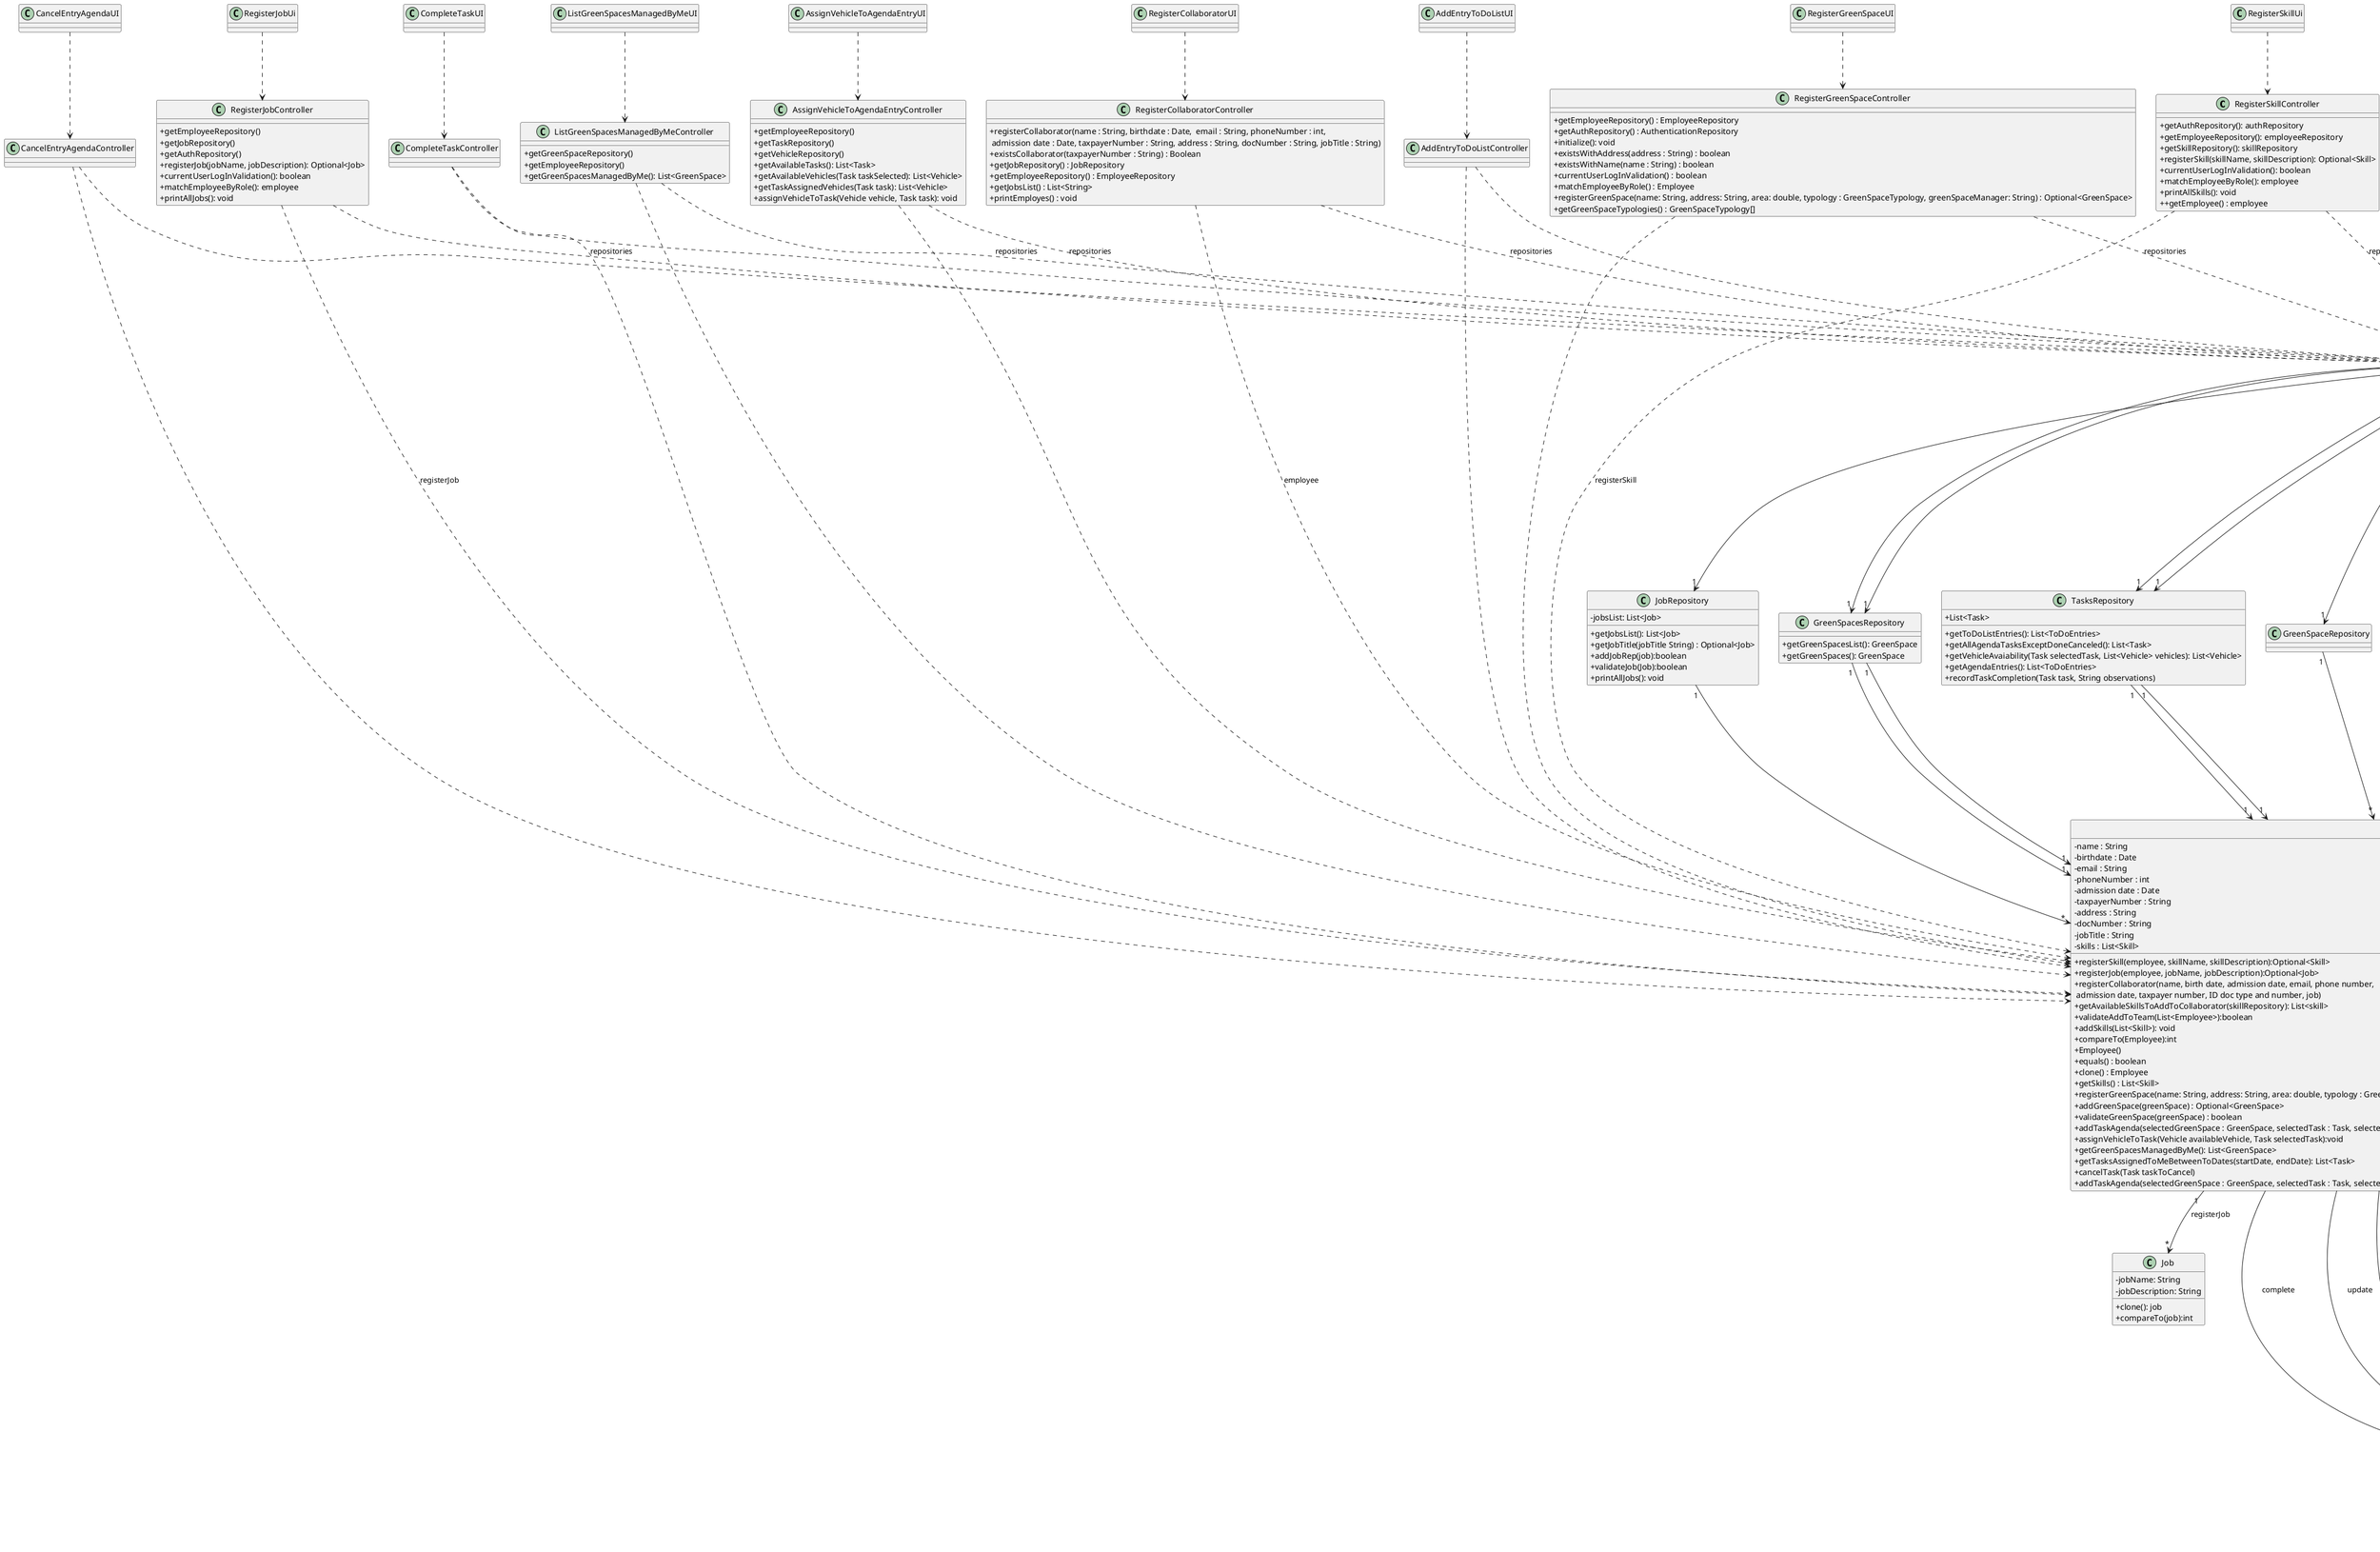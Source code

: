 @startuml
skinparam classAttributeIconSize 0

'class ApplicationSession
'{
'  +static getInstance()
'  +getCurrentSession()
'}
'
'class UserSession
'{
'  +isLoggedInWithRole(USER_ROLE)
'}
'
'class "{NameOfUC}Controller" {
'    + {NameOfUC}Controller()
'    + methodX(...)
'}






class RegisterSkillController{
    +getAuthRepository(): authRepository
    +getEmployeeRepository(): employeeRepository
    +getSkillRepository(): skillRepository
    +registerSkill(skillName, skillDescription): Optional<Skill>
    +currentUserLogInValidation(): boolean
    + matchEmployeeByRole(): employee
    + printAllSkills(): void
    + +getEmployee() : employee

}

class EmployeeRepository{

-employeeList : List<Employee>
+getEmployees() : List<Employee>
+getEmployeeSkills(employee : Employee) : List<Skill>
+addSkillsToCollaboratorProfile(collaborator : Employee, skillsToAdd : List<Skill>) : Optional<Employee>
+addEmployee(employee : Employee) : Optional<Employee>
+validateEmployee(employee : Employee) : Boolean
+printRegisteredEmployees() : void
+printAllEmployeesAndHisSkills() : void



}

class Skill{
-skillName: String
-skillDescription: String
+clone(): skill
+compareTo(Skill):int

}


class Repositories {
    - Repositories()
    + getInstance() : Repositories
    + getEmployeeRepository()
    + getSkillRepository()
    + getJobRepository()
    + getAuthenticationRepository()
    + getVehicleRepository()
    + getTeamRepository()
    + getGreenSpaceRepository()
    + getTaskRepository()

}

class Employee{
    -name : String
    -birthdate : Date
    -email : String
    -phoneNumber : int
    -admission date : Date
    -taxpayerNumber : String
    -address : String
    -docNumber : String
    -jobTitle : String
    -skills : List<Skill>

    +registerSkill(employee, skillName, skillDescription):Optional<Skill>
    +registerJob(employee, jobName, jobDescription):Optional<Job>
    +registerCollaborator(name, birth date, admission date, email, phone number,\n admission date, taxpayer number, ID doc type and number, job)
    +getAvailableSkillsToAddToCollaborator(skillRepository): List<skill>
    +validateAddToTeam(List<Employee>):boolean
    +addSkills(List<Skill>): void
    +compareTo(Employee):int
    +Employee()
    +equals() : boolean
    +clone() : Employee
    + getSkills() : List<Skill>
    +registerGreenSpace(name: String, address: String, area: double, typology : GreenSpaceTypology, greenSpaceManager: String, userValidation : boolean) : Optional<GreenSpace>
    +addGreenSpace(greenSpace) : Optional<GreenSpace>
    +validateGreenSpace(greenSpace) : boolean
    + addTaskAgenda(selectedGreenSpace : GreenSpace, selectedTask : Task, selectedDate : LocalDate, startTime : LocalTime, agenda : TaskPosition, userValidation : boolean) : Optional<Task>
    +assignVehicleToTask(Vehicle availableVehicle, Task selectedTask):void
    +getGreenSpacesManagedByMe(): List<GreenSpace>
    +getTasksAssignedToMeBetweenToDates(startDate, endDate): List<Task>
    + cancelTask(Task taskToCancel)
    + addTaskAgenda(selectedGreenSpace : GreenSpace, selectedTask : Task, selectedDate : LocalDate, startTime : int, agenda : TaskPosition, userValidation : boolean) : Optional<Task>


}

RegisterSkillUi ..> RegisterSkillController

RegisterSkillController ..> "1" Repositories : repositories


RegisterSkillController ..>Employee: registerSkill

Repositories "1" --> "1" EmployeeRepository

EmployeeRepository "1"--> "*"Employee
Employee "1"  -->  "*"Skill : registerSkill

RegisterCollaboratorController ..> Employee : employee


class CompleteTaskUI {

}

class CompleteTaskController {

}

CompleteTaskUI  ..>  CompleteTaskController

CompleteTaskController  ..> "1" Repositories

Repositories "1" --> "1" Repositories: instance
Repositories "1" --> "1" EmployeeRepository
Repositories "1" --> "1" TaskRepository

CompleteTaskController ..> Employee

EmployeeRepository "1" --> "1" Employee
TaskRepository "1" --> "1" Employee

Employee --> Task: complete

Task "1" .> "1" TaskStatus

class RegisterJobController{

    +getEmployeeRepository()
    +getJobRepository()
    +getAuthRepository()
    +registerJob(jobName, jobDescription): Optional<Job>
    +currentUserLogInValidation(): boolean
    +matchEmployeeByRole(): employee
    +printAllJobs(): void

}



class Job{
-jobName: String
-jobDescription: String
+clone(): job
+compareTo(job):int
}

RegisterJobUi ..> RegisterJobController

RegisterJobController ..> "1" Repositories : repositories

RegisterJobController ..>Employee: registerJob

Employee "1"  -->  "*"Job : registerJob

enum GreenSpaceTypology {
    GARDEN
MEDIUM
LARGE
}
GreenSpace "1" .> "1" GreenSpaceTypology









class RegisterCollaboratorUI {

}

class RegisterCollaboratorController {

    + registerCollaborator(name : String, birthdate : Date,  email : String, phoneNumber : int,\n admission date : Date, taxpayerNumber : String, address : String, docNumber : String, jobTitle : String)
    + existsCollaborator(taxpayerNumber : String) : Boolean
    + getJobRepository() : JobRepository
    + getEmployeeRepository() : EmployeeRepository
    + getJobsList() : List<String>
    + printEmployes() : void

}




class AuthenticationRepository {
    +getAuthentication()
    +getCurrentUserSession() : UserSession
}
class JobRepository {
    -jobsList: List<Job>
    +getJobsList(): List<Job>
    +getJobTitle(jobTitle String) : Optional<Job>
    +addJobRep(job):boolean
    +validateJob(Job):boolean
    +printAllJobs(): void
}



RegisterCollaboratorController ..> Repositories: repositories
JobRepository "1" --> "*" Employee


Repositories "1" --> "1" JobRepository
Repositories "1" --> "1" AuthenticationRepository
RegisterCollaboratorUI ..> RegisterCollaboratorController








class AssignSkillCollaboratorUI {

}

class AssignSkillCollaboratorController {
    +getSkillRepository() : SkillRepository
    +getEmployeeRepository() : EmployeeRepository
    +getCollaboratorListAndSkillsAdded() : List<Employee>
    +getSkillListPossibleToBeAdded(selectedCollaborator : Employee ) : List<Skill>
    +addSkillToCollaboratorProfile(collaborator : Employee , skillsToAdd: List<Skill>) : void
    +printAllEmployeesAndHisSkills():void
}

class SkillRepository {
    -listOfSkills: List<skill>
    +getSkills(): Optional<List<Skill>>
    +getSkillListPossibleToBeAdded(): List<Skill>
    +addSkillRep(skill): boolean
    +validateSkill(skill):boolean
    +printAllSkill(): void


}


AssignSkillCollaboratorController ..> Repositories: repositories


Repositories "1" --> "1" SkillRepository
SkillRepository "1"--> "*" Employee


AssignSkillCollaboratorController ..> Employee : employee



AssignSkillCollaboratorUI ..> AssignSkillCollaboratorController






'
'class VFMUI {
'    +run()
'}
'

class RegisterCheckUpUI {
}

class CheckUpController {
    +CheckUpController(getVehicleRepository)
    +getInstance()
    +registerCheckUp(licensePlate: String, checkUpDate: Date, kmAtCheckUp: double)
}






class CheckUp {
-kmAtLastCheckUp: double
-checkUpDate: Date
+CheckUp(kmAtLastCheckUp: double, checkUpDate: Date)
+getKmAtLastCheckUp() : double
- double kmAtLastCheckUp
+ getCheckUpDate()
}


RegisterCheckUpUI ..> CheckUpController: 1..1
CheckUpController ..> Repositories

VehicleRepository "1" --> "*" Vehicle
'Vehicle --> checkUp
CheckUpController ..> Vehicle
CheckUpController ..> VehicleRepository
'VFMUI --> RegisterCheckUpUI





class CreateVehicleUI {
}

class CreateVehicleController {
    + createVehicle(registrationPlate : String, brand : String, model : String\n                        , type : String, tare : double\n                        , grossWeight : double, currentKm : double\n                        , registerDate : Date, acquisitionDate : Date\n                        , checkUpKmFrequency : double, checkUpKm : double) : Optional<Vehicle>
    + getVehicleRepository() : VehicleRepository
}


class VehicleRepository {
    - vehiclesList : List<Vehicle>

    + getVehicle(registrationPlate : String) : Vehicle
    + getVehicles() : List<Vehicle>
    + updateVehicle(vehicle : Vehicle) : void
    + existsVehicle(registrationPlate : String) : Boolean
    + add(vehicle : Vehicle) : Optional<Vehicle>
}

class Vehicle {
    - registrationPlate : String
    - brand : String
    - model : String
    - type : String
    - tare : double
    - grossWeight : double
    - currentKm : double
    - registerDate : Date
    - acquisitionDate : Date
    - checkUpKmFrequency : double
    - checkUpKm : double
    - KmAtLastCheckUp : double
    - checkUps : ArrayList<CheckUp>

    -validateVehicle(String registrationPlate)
    + clone() : Vehicle
    +registerCheckUp(double kmAtLastCheckUp, Date checkUpDate)
    +getCheckUpList()
    +compareTo()
    +Vehicle()
    +setLastCheckUpDate(checkUpDate: Date)
    +getVehicleDetails() : VehicleDetails
    + isCheckUpDue() : boolean
}

CreateVehicleUI ..> CreateVehicleController

CreateVehicleController ..> Repositories : repositories
CreateVehicleController ..> VehicleRepository : vehicleRepository
CreateVehicleController ..> Vehicle : vehicle









class GenerateTeamUI {

}

class GenerateTeamController {
    - employeeRepository : EmployeeRepository
    - skillRepository : SkillRepository
    - teamRepository : TeamRepository
    + getTeamWithSkillSet(minNumberOfEmployees : int, maxNumberOfEmployees : int, skillSet : List<Skill>, teamEmployees : Team) : Result
    + createTeam(teamEmployees : Team) : Optional<Team>
    + getEmployeesNotInTeam(teamList : Team) : List<Employee>
}





class TeamRepository {
    - teamList : List<Team>
    + add(team : Team) : Optional<Team>
    + validateTeam(team : Team) : boolean
    + printRegisteredTeams() : void
}

class Team {
    - teamEmployees : List<Employee>
    + getTeamEmployees() : List<Employee>
    + setTeamEmployees(teamEmployees : List<Employee>) : void
    + clone() : Team
    + add(employee : Employee) : void
    + isEmpty() : boolean
    + size() : int
}




GenerateTeamUI ..> GenerateTeamController

GenerateTeamController ..> Repositories
GenerateTeamController ..> TeamRepository : teamRepository
GenerateTeamController ..> EmployeeRepository : employeeRepository
GenerateTeamController ..> SkillRepository : skillRepository
GenerateTeamController ..> Team : team
GenerateTeamController ..> Skill : skill
GenerateTeamController ..> Employee : employee


Repositories --> TeamRepository
TeamRepository "1" --> "*" Team






'class VFMUI {
'    +run()
'}

class RegisterCheckUpUI {
}

class CheckUpController {
    -getVehicleRepository()
    +CheckUpController(getVehicleRepository)
    +getInstance()
    +registerCheckUp(licensePlate: String, checkUpDate: Date, kmAtCheckUp: double)
}


Repositories "1" -> "1" VehicleRepository

Vehicle "1" --> "*" CheckUp : registerCheckUp


'VFMUI ..> RegisterCheckUpUI











class ListVehiclesDueToCheckUpUI {
'    -ListVehiclesDueToCheckUpController
'    +ListVehiclesDueToCheckUpUI()
'    +run()
'    +listVehiclesDueToCheckUp()
}

class ListVehiclesDueToCheckUpController {
    -VehicleRepository
    -getVehicleRepository()
    +ListVehiclesDueToCheckUpController()
    +vehiclesDueToCheckUp()
}

class Repositories {
    -VehicleRepository
    -Repositories()
    +getInstance()
    +getVehicleRepository()
}

class VehicleRepository {
    +List<Vehicle>()
    +getVehicle(String registrationPlate)
    +getVehicles(ArrayList<>(vehiclesList))
    +updateVehicle()
    +existsVehicle()
    +add()
    +validateVehicle()
}





class CheckUps {
+getSortedCheckUps() : List<CheckUp>
- ArrayList<CheckUp> checkUps
}


ListVehiclesDueToCheckUpUI "1" ..> "1" ListVehiclesDueToCheckUpController
ListVehiclesDueToCheckUpController "1" ..> "1" Repositories : repositories
ListVehiclesDueToCheckUpController "1" ..> "*" Vehicle
ListVehiclesDueToCheckUpController "1" ..> "1" VehicleRepository

Vehicle "1" --> "1" CheckUps :list check-ups
CheckUps "1" --> "*" CheckUp

class RegisterGreenSpaceUI {

}

class RegisterGreenSpaceController {
    + getEmployeeRepository() : EmployeeRepository
    + getAuthRepository() : AuthenticationRepository
    + initialize(): void
    + existsWithAddress(address : String) : boolean
    + existsWithName(name : String) : boolean
    + currentUserLogInValidation() : boolean
    + matchEmployeeByRole() : Employee
    + registerGreenSpace(name: String, address: String, area: double, typology : GreenSpaceTypology, greenSpaceManager: String) : Optional<GreenSpace>
    + getGreenSpaceTypologies() : GreenSpaceTypology[]
    }
class GreenSpace {
        -name : String
        -address : String
        -area : double
        -typology : GreenSpaceTypology
        - greenSpaceManager : String
}

RegisterGreenSpaceController ..> Repositories: repositories
RegisterGreenSpaceController ..> Employee
RegisterGreenSpaceUI ..> RegisterGreenSpaceController


AuthenticationRepository "1" --> "*" Employee
Employee "1" --> "*" GreenSpace : registerGreenSpace

class AddEntryToDoListUI{

}
class AddEntryToDoListController{

}

enum TaskUrgency {
    LOW
    MEDIUM
    HIGH
}

AddEntryToDoListUI ..>AddEntryToDoListController

AddEntryToDoListController ..> "1" Repositories

Repositories "1" --> "1" Repositories : getInstance()
Repositories "1" --> "1" EmployeeRepository

Repositories "1" --> "1" GreenSpacesRepository

AddEntryToDoListController ..>Employee

EmployeeRepository "1" --> "1" Employee
GreenSpacesRepository "1" --> "1" Employee

Employee .> TaskUrgency
Employee --> Task: registers

class AddEntryAgendaUI{

}


class AddEntryAgendaController{
+ getGreenSpaceRepository() : void
+ getTaskRepository() : void
+ getAuthRepository() : void
+ getUserEmail() : String
+ getGreenSpaces() : List<GreenSpace>
+ getTasksByGreenSpace (greenSpace Greenspace): List<Task>
+ getGreenSpaceList(userEmail : String) : List<GreenSpace>
+ filterGreenSpacesByManager (greenSpaces : List<GreenSpace>, managerName : String)
+ currentUserLogInValidation() : boolean
+ addTaskToAgenda (selectedTask : Task, startDate LocalDate, startTime : LocalTime) : Optional<Task>
+ initialize() : void


}
class TasksRepository{
 +getToDoListEntries(): List<ToDoEntries>
 +getAllAgendaTasksExceptDoneCanceled(): List<Task>
 +getVehicleAvaiability(Task selectedTask, List<Vehicle> vehicles): List<Vehicle>
 +getAgendaEntries(): List<ToDoEntries>
 +List<Task>
    +recordTaskCompletion(Task task, String observations)

}
class GreenSpacesRepository{
+getGreenSpacesList(): GreenSpace
+getGreenSpaces(): GreenSpace
}
class Task{
    -title: String
    -description: String
    -date: Date
    -taskStartPeriod: TaskPeriod
    taskExpectedDuration: int
    type: String
    greenSpace: GreenSpace
    urgency: TaskUrgency
    status: TaskStatus
    assignedTeam: Team
    assignedVehicles: List<Vehicle>
    startDate: Date
    taskPosition: TaskPosition
}
AddEntryAgendaUI ..>AddEntryAgendaController

AddEntryAgendaController ..> "1" Repositories

Repositories "1" --> "1" Repositories : getInstance()

Repositories "1" --> "1" TasksRepository
Repositories "1" --> "1" GreenSpacesRepository

AddEntryAgendaController ..>Employee


TasksRepository "1" --> "1" Employee
GreenSpacesRepository "1" --> "1" Employee

Employee --> Task: registers

class CancelEntryAgendaController{

}

class CancelEntryAgendaUI{

}



class AssignVehicleToAgendaEntryUI{
}
CancelEntryAgendaUI ..>CancelEntryAgendaController

CancelEntryAgendaController ..> "1" Repositories

Repositories "1" --> "1" Repositories : getInstance()
Repositories "1" --> "1" EmployeeRepository
Repositories "1" --> "1" TasksRepository

CancelEntryAgendaController ..>Employee

EmployeeRepository "1" --> "1" Employee
TasksRepository "1" --> "1" Employee

Employee --> Task: update

Task "1" .> "1" TaskStatus
class AssignVehicleToAgendaEntryController{
+getEmployeeRepository()
+getTaskRepository()
+getVehicleRepository()
+getAvailableTasks(): List<Task>
+getAvailableVehicles(Task taskSelected): List<Vehicle>
+getTaskAssignedVehicles(Task task): List<Vehicle>
+assignVehicleToTask(Vehicle vehicle, Task task): void
}


AssignVehicleToAgendaEntryUI ..> AssignVehicleToAgendaEntryController

AssignVehicleToAgendaEntryController ..> Repositories : repositories
AssignVehicleToAgendaEntryController ..> Employee

class ListGreenSpacesManagedByMeUI{
}

class ListGreenSpacesManagedByMeController{
+getGreenSpaceRepository()
+getEmployeeRepository()
+getGreenSpacesManagedByMe(): List<GreenSpace>

}

class GreenSpaces{
-List<GreenSpace> greenSpaces
+getGreenSpacesManagedByEmployee()
}


ListGreenSpacesManagedByMeUI ..> ListGreenSpacesManagedByMeController

ListGreenSpacesManagedByMeController ..> Repositories : repositories
Employee "1" --> "1"GreenSpaces: list GreenSpaces
GreenSpaces "1" --> "*"GreenSpace


ListGreenSpacesManagedByMeController .> Employee


class AssignTeamToTaskInTheAgendaUI{
}

class AssignTeamController{
+assignTeamController()
+assignTeamToTask()
+listAvailableTeams()
+listUnfinishedTasks()
+getAgenda()
+loadValidEmailServices()
+validEmail()
-getTaskRepository()
-getTeamRepository()
-getGreenSpaceRepository()
}

interface EmailService{
+assignTaskToTeamEmail()
}

class Email {
+assignTaskToTeamEmail()
-sendEmailTeam()
-loadValidEmailServices() {
-validEmail()
-createEmailFile()
}

AssignTeamToTaskInTheAgendaUI "1" ..> "1" AssignTeamController
AssignTeamController "1" ..> "1" Repositories


Repositories "1"--> "1" TaskRepository
Repositories "1"--> "1" TeamRepository
Repositories "1"--> "1" GreenSpaceRepository

TaskRepository "1"--> "*" Employee
TeamRepository "1"--> "*" Employee
GreenSpaceRepository "1"--> "*" Employee




AssignTeamController "1" ..> "1" Employee
AssignTeamController "1" ..> "1" EmailService
EmailService "1" --> "*" Email

Employee "1" --> "1" Tasks : list pending tasks in the Agenda
Tasks "1" --> "*" Task

class PostponeTaskInTheAgendaUI{
}

class PostponeTaskInTheAgendaController {
-getGreenSpaceRepository()
-getGreenSpaceRepository()
+PostponeTaskInTheAgendaController()
-getTaskRepository()
+listPlannedTasks()
+getTeamTasks()
+postponeTask(task, newDate)
}

PostponeTaskInTheAgendaUI ..> PostponeTaskInTheAgendaController

PostponeTaskInTheAgendaController ..> Repositories

PostponeTaskInTheAgendaController ..> Employee

class TasksAssignedToMeBetweenTwoDatesUI {

}


class TasksAssignedToMeBetweenToDatesController {

    +getEmployeeRepository()
    getTaskStatusValues(): List<TaskStatus>
    getTasksAssignedToMeBetweenToDates(startDate, endDate): List<Task>
}

class Tasks{
    - List<Task> tasks
    +getAgenda(): List<Task>
    +isBetweenDates(startDate,endDate)
    +getAssignedTeam(): team
    +getTeamEmployees(): List<Employee>
    +isAssignedToCurrentCollaborator():boolean
    +setCompleted(String observations)

}

enum TaskStatus {
    PLANNED
    POSTPONED
    CANCELED
    DONE
    PENDING
}

TasksAssignedToMeBetweenTwoDatesUI "1" ..> "1" TasksAssignedToMeBetweenToDatesController
TasksAssignedToMeBetweenToDatesController "1" ..> "1" Repositories: repositories
TasksAssignedToMeBetweenToDatesController "1" .> "*" Employee
TasksAssignedToMeBetweenToDatesController "1" .> "*" TaskStatus: taskStatus
Employee "1" --> "1" Tasks: listTasks
Tasks "1" --> "*" Task
Task "1" .> "1" TaskStatus

@enduml